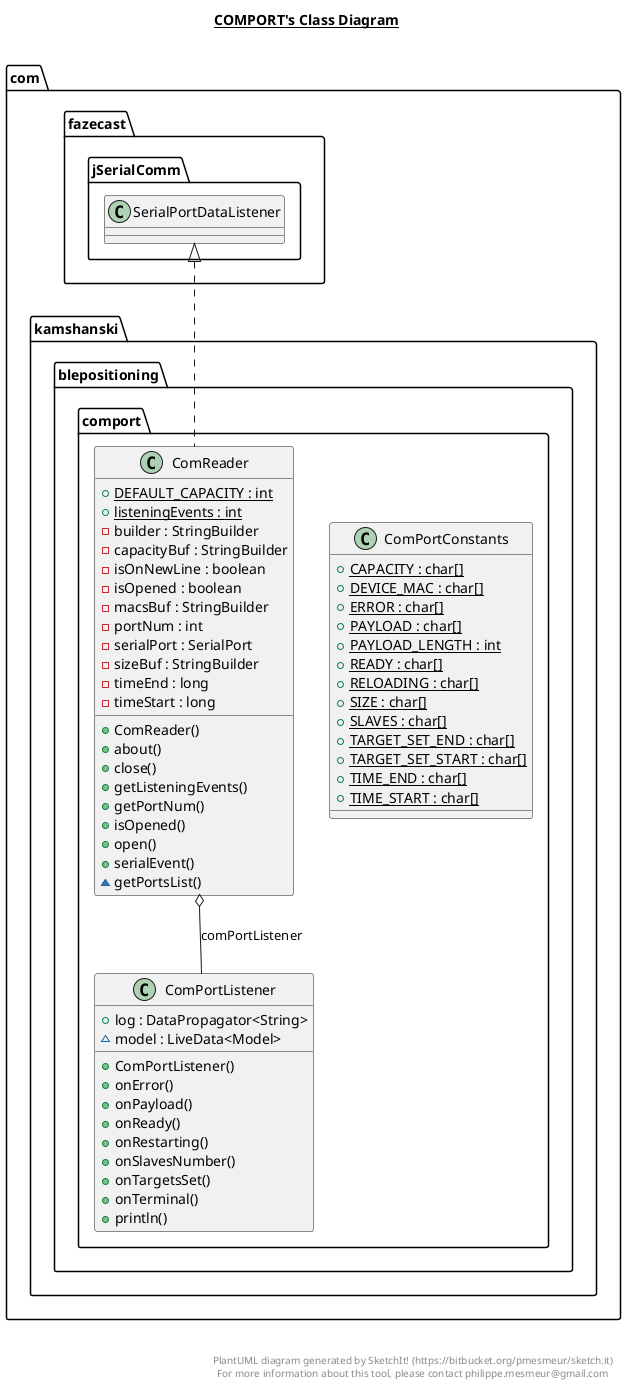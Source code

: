 @startuml

title __COMPORT's Class Diagram__\n

  namespace com.kamshanski.blepositioning {
    namespace comport {
      class com.kamshanski.blepositioning.comport.ComPortConstants {
          {static} + CAPACITY : char[]
          {static} + DEVICE_MAC : char[]
          {static} + ERROR : char[]
          {static} + PAYLOAD : char[]
          {static} + PAYLOAD_LENGTH : int
          {static} + READY : char[]
          {static} + RELOADING : char[]
          {static} + SIZE : char[]
          {static} + SLAVES : char[]
          {static} + TARGET_SET_END : char[]
          {static} + TARGET_SET_START : char[]
          {static} + TIME_END : char[]
          {static} + TIME_START : char[]
      }
    }
  }
  

  namespace com.kamshanski.blepositioning {
    namespace comport {
      class com.kamshanski.blepositioning.comport.ComPortListener {
          + log : DataPropagator<String>
          ~ model : LiveData<Model>
          + ComPortListener()
          + onError()
          + onPayload()
          + onReady()
          + onRestarting()
          + onSlavesNumber()
          + onTargetsSet()
          + onTerminal()
          + println()
      }
    }
  }
  

  namespace com.kamshanski.blepositioning {
    namespace comport {
      class com.kamshanski.blepositioning.comport.ComReader {
          {static} + DEFAULT_CAPACITY : int
          {static} + listeningEvents : int
          - builder : StringBuilder
          - capacityBuf : StringBuilder
          - isOnNewLine : boolean
          - isOpened : boolean
          - macsBuf : StringBuilder
          - portNum : int
          - serialPort : SerialPort
          - sizeBuf : StringBuilder
          - timeEnd : long
          - timeStart : long
          + ComReader()
          + about()
          + close()
          + getListeningEvents()
          + getPortNum()
          + isOpened()
          + open()
          + serialEvent()
          ~ getPortsList()
      }
    }
  }
  

  com.kamshanski.blepositioning.comport.ComReader .up.|> com.fazecast.jSerialComm.SerialPortDataListener
  com.kamshanski.blepositioning.comport.ComReader o-- com.kamshanski.blepositioning.comport.ComPortListener : comPortListener


right footer


PlantUML diagram generated by SketchIt! (https://bitbucket.org/pmesmeur/sketch.it)
For more information about this tool, please contact philippe.mesmeur@gmail.com
endfooter

@enduml
